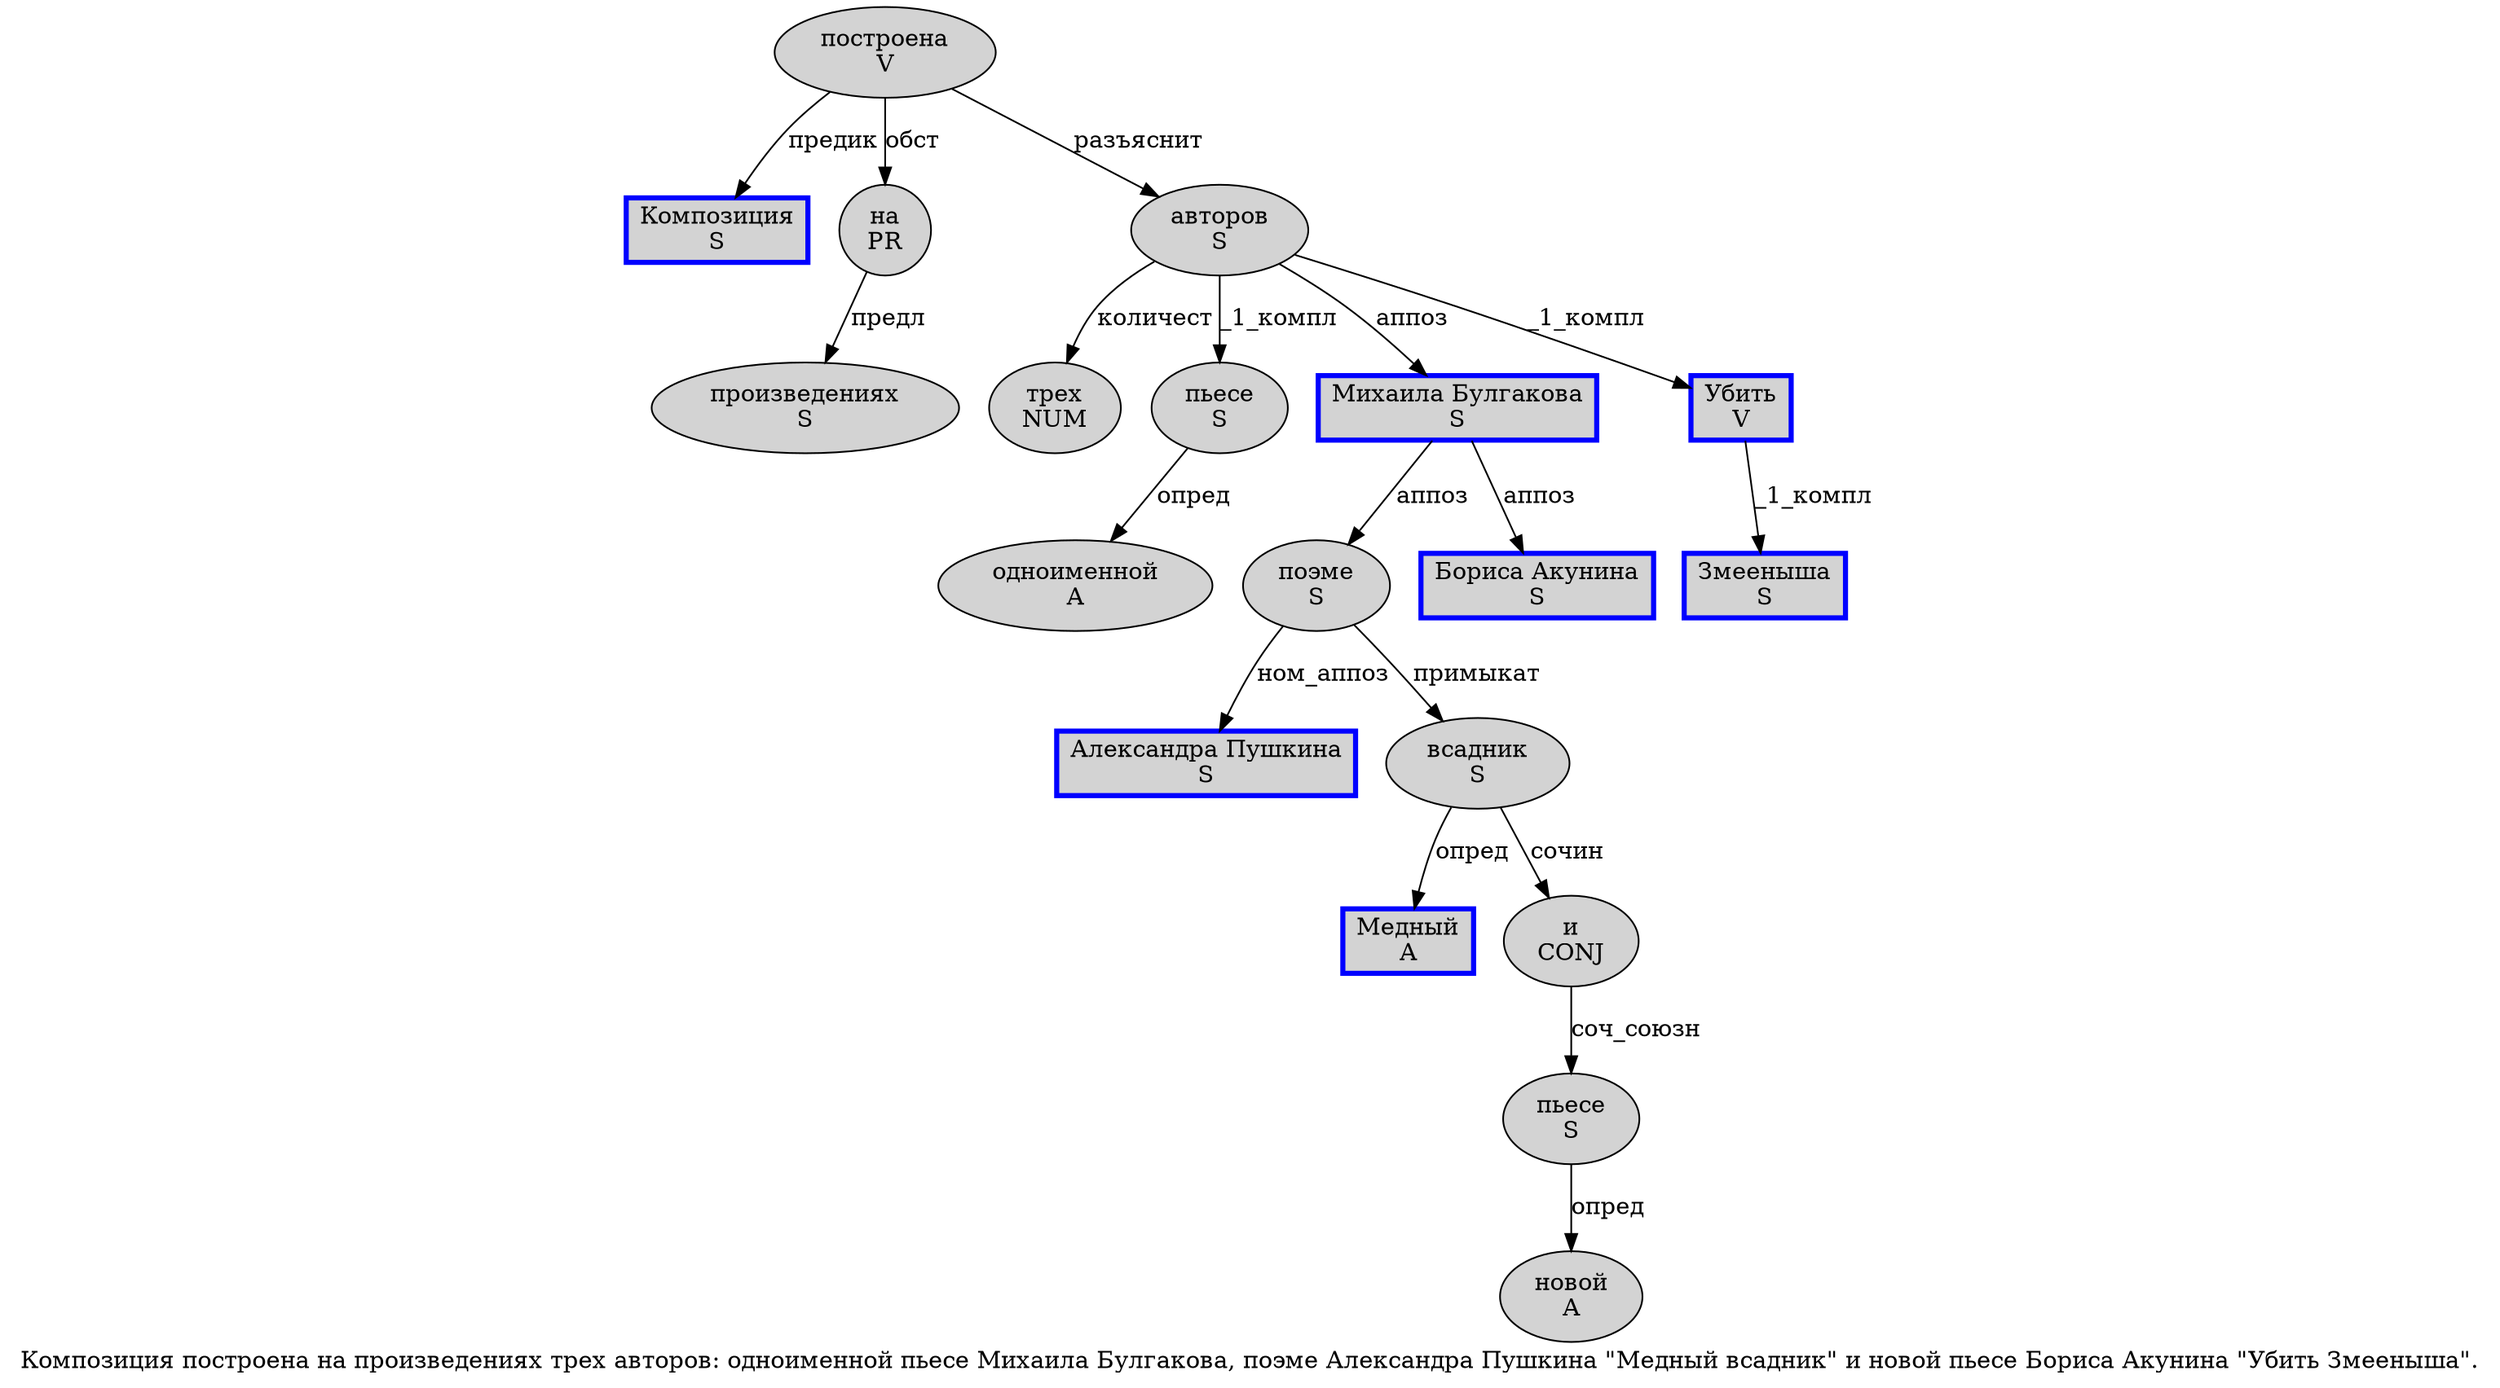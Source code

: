 digraph SENTENCE_473 {
	graph [label="Композиция построена на произведениях трех авторов: одноименной пьесе Михаила Булгакова, поэме Александра Пушкина \"Медный всадник\" и новой пьесе Бориса Акунина \"Убить Змееныша\"."]
	node [style=filled]
		0 [label="Композиция
S" color=blue fillcolor=lightgray penwidth=3 shape=box]
		1 [label="построена
V" color="" fillcolor=lightgray penwidth=1 shape=ellipse]
		2 [label="на
PR" color="" fillcolor=lightgray penwidth=1 shape=ellipse]
		3 [label="произведениях
S" color="" fillcolor=lightgray penwidth=1 shape=ellipse]
		4 [label="трех
NUM" color="" fillcolor=lightgray penwidth=1 shape=ellipse]
		5 [label="авторов
S" color="" fillcolor=lightgray penwidth=1 shape=ellipse]
		7 [label="одноименной
A" color="" fillcolor=lightgray penwidth=1 shape=ellipse]
		8 [label="пьесе
S" color="" fillcolor=lightgray penwidth=1 shape=ellipse]
		9 [label="Михаила Булгакова
S" color=blue fillcolor=lightgray penwidth=3 shape=box]
		11 [label="поэме
S" color="" fillcolor=lightgray penwidth=1 shape=ellipse]
		12 [label="Александра Пушкина
S" color=blue fillcolor=lightgray penwidth=3 shape=box]
		14 [label="Медный
A" color=blue fillcolor=lightgray penwidth=3 shape=box]
		15 [label="всадник
S" color="" fillcolor=lightgray penwidth=1 shape=ellipse]
		17 [label="и
CONJ" color="" fillcolor=lightgray penwidth=1 shape=ellipse]
		18 [label="новой
A" color="" fillcolor=lightgray penwidth=1 shape=ellipse]
		19 [label="пьесе
S" color="" fillcolor=lightgray penwidth=1 shape=ellipse]
		20 [label="Бориса Акунина
S" color=blue fillcolor=lightgray penwidth=3 shape=box]
		22 [label="Убить
V" color=blue fillcolor=lightgray penwidth=3 shape=box]
		23 [label="Змееныша
S" color=blue fillcolor=lightgray penwidth=3 shape=box]
			17 -> 19 [label="соч_союзн"]
			9 -> 20 [label="аппоз"]
			9 -> 11 [label="аппоз"]
			19 -> 18 [label="опред"]
			2 -> 3 [label="предл"]
			11 -> 12 [label="ном_аппоз"]
			11 -> 15 [label="примыкат"]
			8 -> 7 [label="опред"]
			5 -> 4 [label="количест"]
			5 -> 8 [label="_1_компл"]
			5 -> 9 [label="аппоз"]
			5 -> 22 [label="_1_компл"]
			15 -> 14 [label="опред"]
			15 -> 17 [label="сочин"]
			22 -> 23 [label="_1_компл"]
			1 -> 0 [label="предик"]
			1 -> 2 [label="обст"]
			1 -> 5 [label="разъяснит"]
}